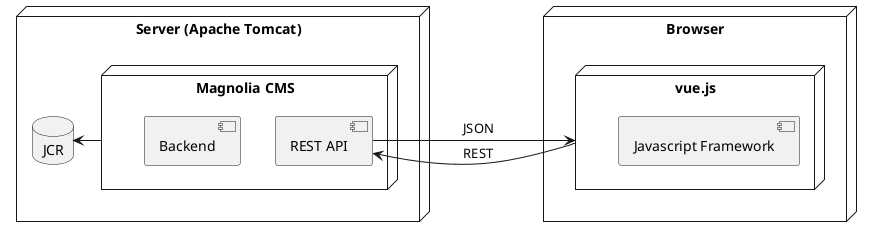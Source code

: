 @startuml

node "Server (Apache Tomcat)"{
    node "Magnolia CMS" as mag{
        [Backend]
        [REST API] as rApi
    }
    database "JCR"
}
node "Browser"{

    node "vue.js" as vue{
        [Javascript Framework]
    }
}

rApi -right-> vue : JSON
vue -left-> rApi : REST
vue ---- rApi
mag -> JCR


@enduml